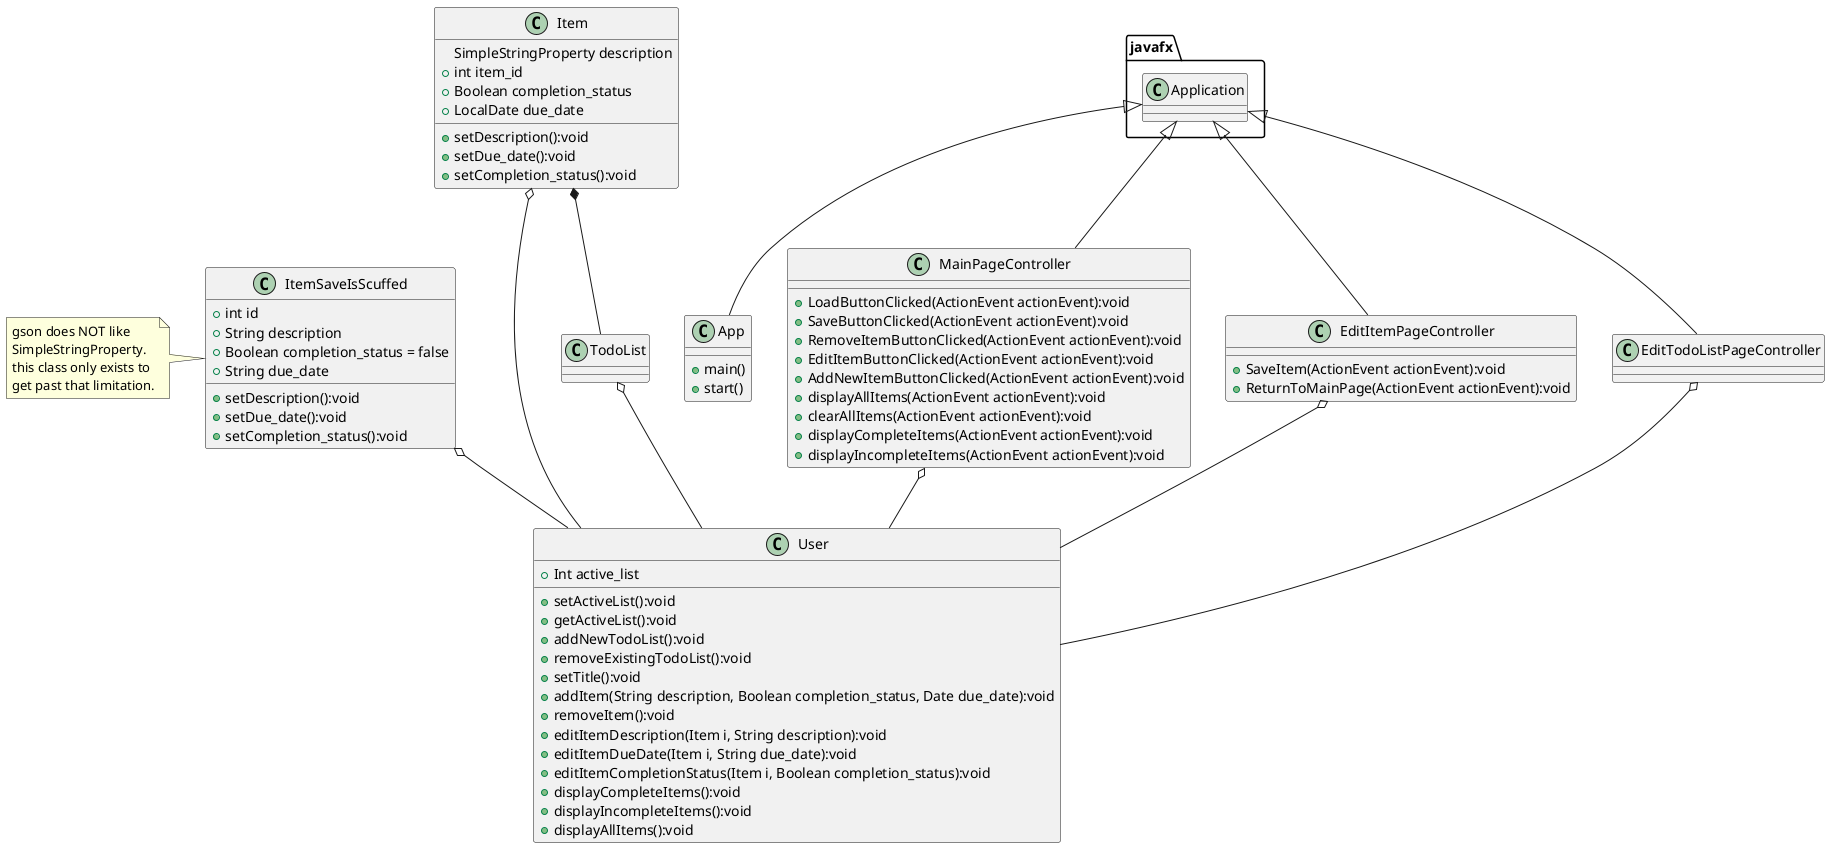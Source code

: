 @startuml
'https://plantuml.com/class-diagram
class App{
    +main()
    +start()
}
class Item {
    SimpleStringProperty description
    +int item_id
    +Boolean completion_status
    +LocalDate due_date
    +setDescription():void
    +setDue_date():void
    +setCompletion_status():void
}
class User {
    +Int active_list
    +setActiveList():void
    +getActiveList():void
    +addNewTodoList():void
    +removeExistingTodoList():void
    +setTitle():void
    +addItem(String description, Boolean completion_status, Date due_date):void
    +removeItem():void
    +editItemDescription(Item i, String description):void
    +editItemDueDate(Item i, String due_date):void
    +editItemCompletionStatus(Item i, Boolean completion_status):void
    +displayCompleteItems():void
    +displayIncompleteItems():void
    +displayAllItems():void
}
class MainPageController{
    +LoadButtonClicked(ActionEvent actionEvent):void
    +SaveButtonClicked(ActionEvent actionEvent):void
    +RemoveItemButtonClicked(ActionEvent actionEvent):void
    +EditItemButtonClicked(ActionEvent actionEvent):void
    +AddNewItemButtonClicked(ActionEvent actionEvent):void
    +displayAllItems(ActionEvent actionEvent):void
    +clearAllItems(ActionEvent actionEvent):void
    +displayCompleteItems(ActionEvent actionEvent):void
    +displayIncompleteItems(ActionEvent actionEvent):void
}
class EditItemPageController{
    +SaveItem(ActionEvent actionEvent):void
    +ReturnToMainPage(ActionEvent actionEvent):void
}

class ItemSaveIsScuffed{
    +int id
    +String description
    +Boolean completion_status = false
    +String due_date
    +setDescription():void
    +setDue_date():void
    +setCompletion_status():void
}
note left: gson does NOT like\nSimpleStringProperty.\nthis class only exists to\nget past that limitation.
javafx.Application <|-- App
javafx.Application <|-- MainPageController
javafx.Application <|-- EditItemPageController
javafx.Application <|-- EditTodoListPageController
MainPageController o-- User
EditItemPageController o-- User
EditTodoListPageController o-- User
ItemSaveIsScuffed o-- User
Item o-- User
TodoList o-- User
Item *-- TodoList

@enduml
